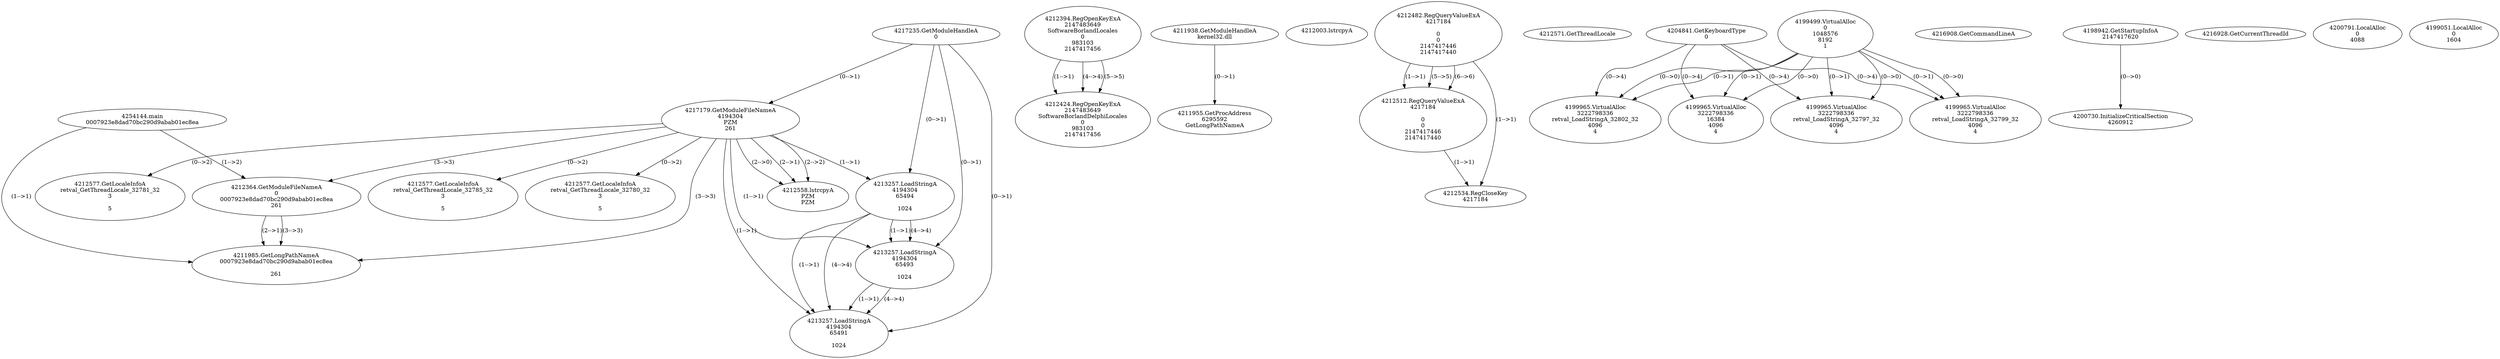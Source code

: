// Global SCDG with merge call
digraph {
	0 [label="4254144.main
0007923e8dad70bc290d9abab01ec8ea"]
	1 [label="4217235.GetModuleHandleA
0"]
	2 [label="4217179.GetModuleFileNameA
4194304
PZM
261"]
	1 -> 2 [label="(0-->1)"]
	3 [label="4212364.GetModuleFileNameA
0
0007923e8dad70bc290d9abab01ec8ea
261"]
	0 -> 3 [label="(1-->2)"]
	2 -> 3 [label="(3-->3)"]
	4 [label="4212394.RegOpenKeyExA
2147483649
Software\Borland\Locales
0
983103
2147417456"]
	5 [label="4211938.GetModuleHandleA
kernel32.dll"]
	6 [label="4211955.GetProcAddress
6295592
GetLongPathNameA"]
	5 -> 6 [label="(0-->1)"]
	7 [label="4211985.GetLongPathNameA
0007923e8dad70bc290d9abab01ec8ea

261"]
	0 -> 7 [label="(1-->1)"]
	3 -> 7 [label="(2-->1)"]
	2 -> 7 [label="(3-->3)"]
	3 -> 7 [label="(3-->3)"]
	8 [label="4212003.lstrcpyA

"]
	9 [label="4212482.RegQueryValueExA
4217184

0
0
2147417446
2147417440"]
	10 [label="4212512.RegQueryValueExA
4217184

0
0
2147417446
2147417440"]
	9 -> 10 [label="(1-->1)"]
	9 -> 10 [label="(5-->5)"]
	9 -> 10 [label="(6-->6)"]
	11 [label="4212534.RegCloseKey
4217184"]
	9 -> 11 [label="(1-->1)"]
	10 -> 11 [label="(1-->1)"]
	12 [label="4212558.lstrcpyA
PZM
PZM"]
	2 -> 12 [label="(2-->1)"]
	2 -> 12 [label="(2-->2)"]
	2 -> 12 [label="(2-->0)"]
	13 [label="4212571.GetThreadLocale
"]
	14 [label="4212577.GetLocaleInfoA
retval_GetThreadLocale_32781_32
3

5"]
	2 -> 14 [label="(0-->2)"]
	15 [label="4204841.GetKeyboardType
0"]
	16 [label="4216908.GetCommandLineA
"]
	17 [label="4198942.GetStartupInfoA
2147417620"]
	18 [label="4216928.GetCurrentThreadId
"]
	19 [label="4213257.LoadStringA
4194304
65494

1024"]
	1 -> 19 [label="(0-->1)"]
	2 -> 19 [label="(1-->1)"]
	20 [label="4200730.InitializeCriticalSection
4260912"]
	17 -> 20 [label="(0-->0)"]
	21 [label="4200791.LocalAlloc
0
4088"]
	22 [label="4212424.RegOpenKeyExA
2147483649
Software\Borland\Delphi\Locales
0
983103
2147417456"]
	4 -> 22 [label="(1-->1)"]
	4 -> 22 [label="(4-->4)"]
	4 -> 22 [label="(5-->5)"]
	23 [label="4212577.GetLocaleInfoA
retval_GetThreadLocale_32785_32
3

5"]
	2 -> 23 [label="(0-->2)"]
	24 [label="4213257.LoadStringA
4194304
65493

1024"]
	1 -> 24 [label="(0-->1)"]
	2 -> 24 [label="(1-->1)"]
	19 -> 24 [label="(1-->1)"]
	19 -> 24 [label="(4-->4)"]
	25 [label="4199499.VirtualAlloc
0
1048576
8192
1"]
	26 [label="4199051.LocalAlloc
0
1604"]
	27 [label="4199965.VirtualAlloc
3222798336
retval_LoadStringA_32797_32
4096
4"]
	25 -> 27 [label="(0-->1)"]
	15 -> 27 [label="(0-->4)"]
	25 -> 27 [label="(0-->0)"]
	28 [label="4212577.GetLocaleInfoA
retval_GetThreadLocale_32780_32
3

5"]
	2 -> 28 [label="(0-->2)"]
	29 [label="4213257.LoadStringA
4194304
65491

1024"]
	1 -> 29 [label="(0-->1)"]
	2 -> 29 [label="(1-->1)"]
	19 -> 29 [label="(1-->1)"]
	24 -> 29 [label="(1-->1)"]
	19 -> 29 [label="(4-->4)"]
	24 -> 29 [label="(4-->4)"]
	30 [label="4199965.VirtualAlloc
3222798336
retval_LoadStringA_32799_32
4096
4"]
	25 -> 30 [label="(0-->1)"]
	15 -> 30 [label="(0-->4)"]
	25 -> 30 [label="(0-->0)"]
	31 [label="4199965.VirtualAlloc
3222798336
retval_LoadStringA_32802_32
4096
4"]
	25 -> 31 [label="(0-->1)"]
	15 -> 31 [label="(0-->4)"]
	25 -> 31 [label="(0-->0)"]
	32 [label="4199965.VirtualAlloc
3222798336
16384
4096
4"]
	25 -> 32 [label="(0-->1)"]
	15 -> 32 [label="(0-->4)"]
	25 -> 32 [label="(0-->0)"]
}

